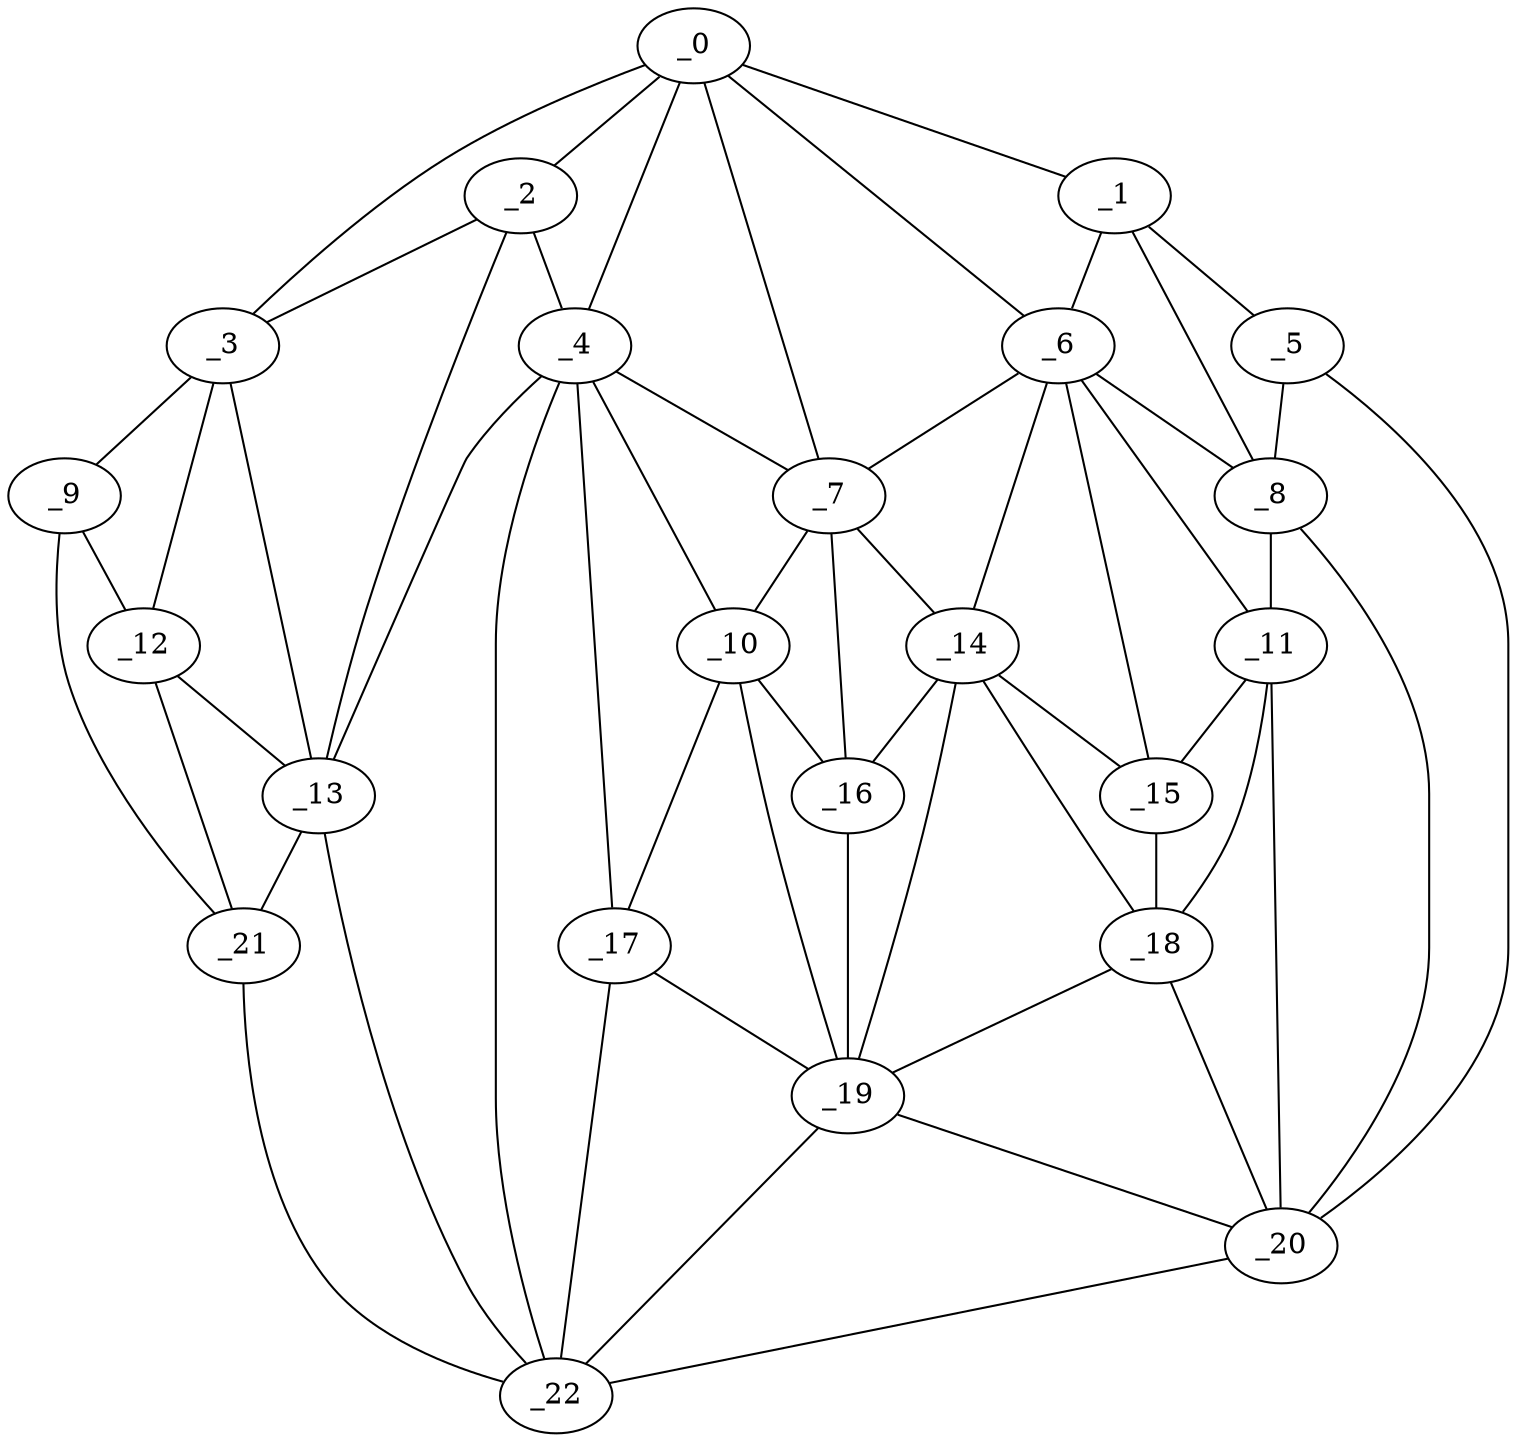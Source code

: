 graph "obj13__300.gxl" {
	_0	 [x=41,
		y=33];
	_1	 [x=43,
		y=122];
	_0 -- _1	 [valence=1];
	_2	 [x=52,
		y=25];
	_0 -- _2	 [valence=1];
	_3	 [x=55,
		y=5];
	_0 -- _3	 [valence=1];
	_4	 [x=65,
		y=43];
	_0 -- _4	 [valence=2];
	_6	 [x=69,
		y=73];
	_0 -- _6	 [valence=2];
	_7	 [x=71,
		y=64];
	_0 -- _7	 [valence=2];
	_5	 [x=67,
		y=117];
	_1 -- _5	 [valence=1];
	_1 -- _6	 [valence=1];
	_8	 [x=71,
		y=106];
	_1 -- _8	 [valence=2];
	_2 -- _3	 [valence=2];
	_2 -- _4	 [valence=1];
	_13	 [x=80,
		y=18];
	_2 -- _13	 [valence=2];
	_9	 [x=77,
		y=4];
	_3 -- _9	 [valence=1];
	_12	 [x=80,
		y=10];
	_3 -- _12	 [valence=1];
	_3 -- _13	 [valence=2];
	_4 -- _7	 [valence=2];
	_10	 [x=78,
		y=57];
	_4 -- _10	 [valence=1];
	_4 -- _13	 [valence=2];
	_17	 [x=88,
		y=47];
	_4 -- _17	 [valence=2];
	_22	 [x=91,
		y=29];
	_4 -- _22	 [valence=1];
	_5 -- _8	 [valence=2];
	_20	 [x=90,
		y=103];
	_5 -- _20	 [valence=1];
	_6 -- _7	 [valence=2];
	_6 -- _8	 [valence=2];
	_11	 [x=78,
		y=100];
	_6 -- _11	 [valence=2];
	_14	 [x=82,
		y=74];
	_6 -- _14	 [valence=2];
	_15	 [x=82,
		y=82];
	_6 -- _15	 [valence=2];
	_7 -- _10	 [valence=2];
	_7 -- _14	 [valence=2];
	_16	 [x=83,
		y=63];
	_7 -- _16	 [valence=2];
	_8 -- _11	 [valence=1];
	_8 -- _20	 [valence=2];
	_9 -- _12	 [valence=2];
	_21	 [x=91,
		y=23];
	_9 -- _21	 [valence=1];
	_10 -- _16	 [valence=2];
	_10 -- _17	 [valence=2];
	_19	 [x=90,
		y=55];
	_10 -- _19	 [valence=2];
	_11 -- _15	 [valence=2];
	_18	 [x=89,
		y=93];
	_11 -- _18	 [valence=2];
	_11 -- _20	 [valence=2];
	_12 -- _13	 [valence=2];
	_12 -- _21	 [valence=1];
	_13 -- _21	 [valence=2];
	_13 -- _22	 [valence=2];
	_14 -- _15	 [valence=2];
	_14 -- _16	 [valence=2];
	_14 -- _18	 [valence=2];
	_14 -- _19	 [valence=2];
	_15 -- _18	 [valence=2];
	_16 -- _19	 [valence=2];
	_17 -- _19	 [valence=1];
	_17 -- _22	 [valence=1];
	_18 -- _19	 [valence=2];
	_18 -- _20	 [valence=1];
	_19 -- _20	 [valence=2];
	_19 -- _22	 [valence=2];
	_20 -- _22	 [valence=1];
	_21 -- _22	 [valence=1];
}
